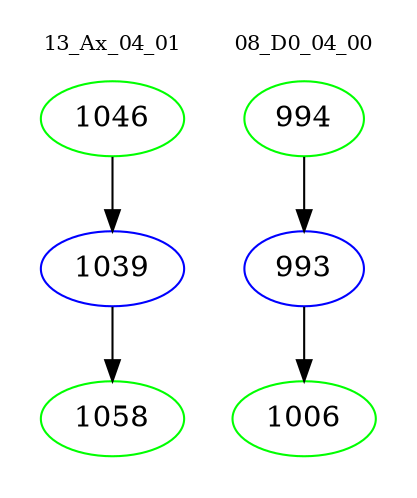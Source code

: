 digraph{
subgraph cluster_0 {
color = white
label = "13_Ax_04_01";
fontsize=10;
T0_1046 [label="1046", color="green"]
T0_1046 -> T0_1039 [color="black"]
T0_1039 [label="1039", color="blue"]
T0_1039 -> T0_1058 [color="black"]
T0_1058 [label="1058", color="green"]
}
subgraph cluster_1 {
color = white
label = "08_D0_04_00";
fontsize=10;
T1_994 [label="994", color="green"]
T1_994 -> T1_993 [color="black"]
T1_993 [label="993", color="blue"]
T1_993 -> T1_1006 [color="black"]
T1_1006 [label="1006", color="green"]
}
}

